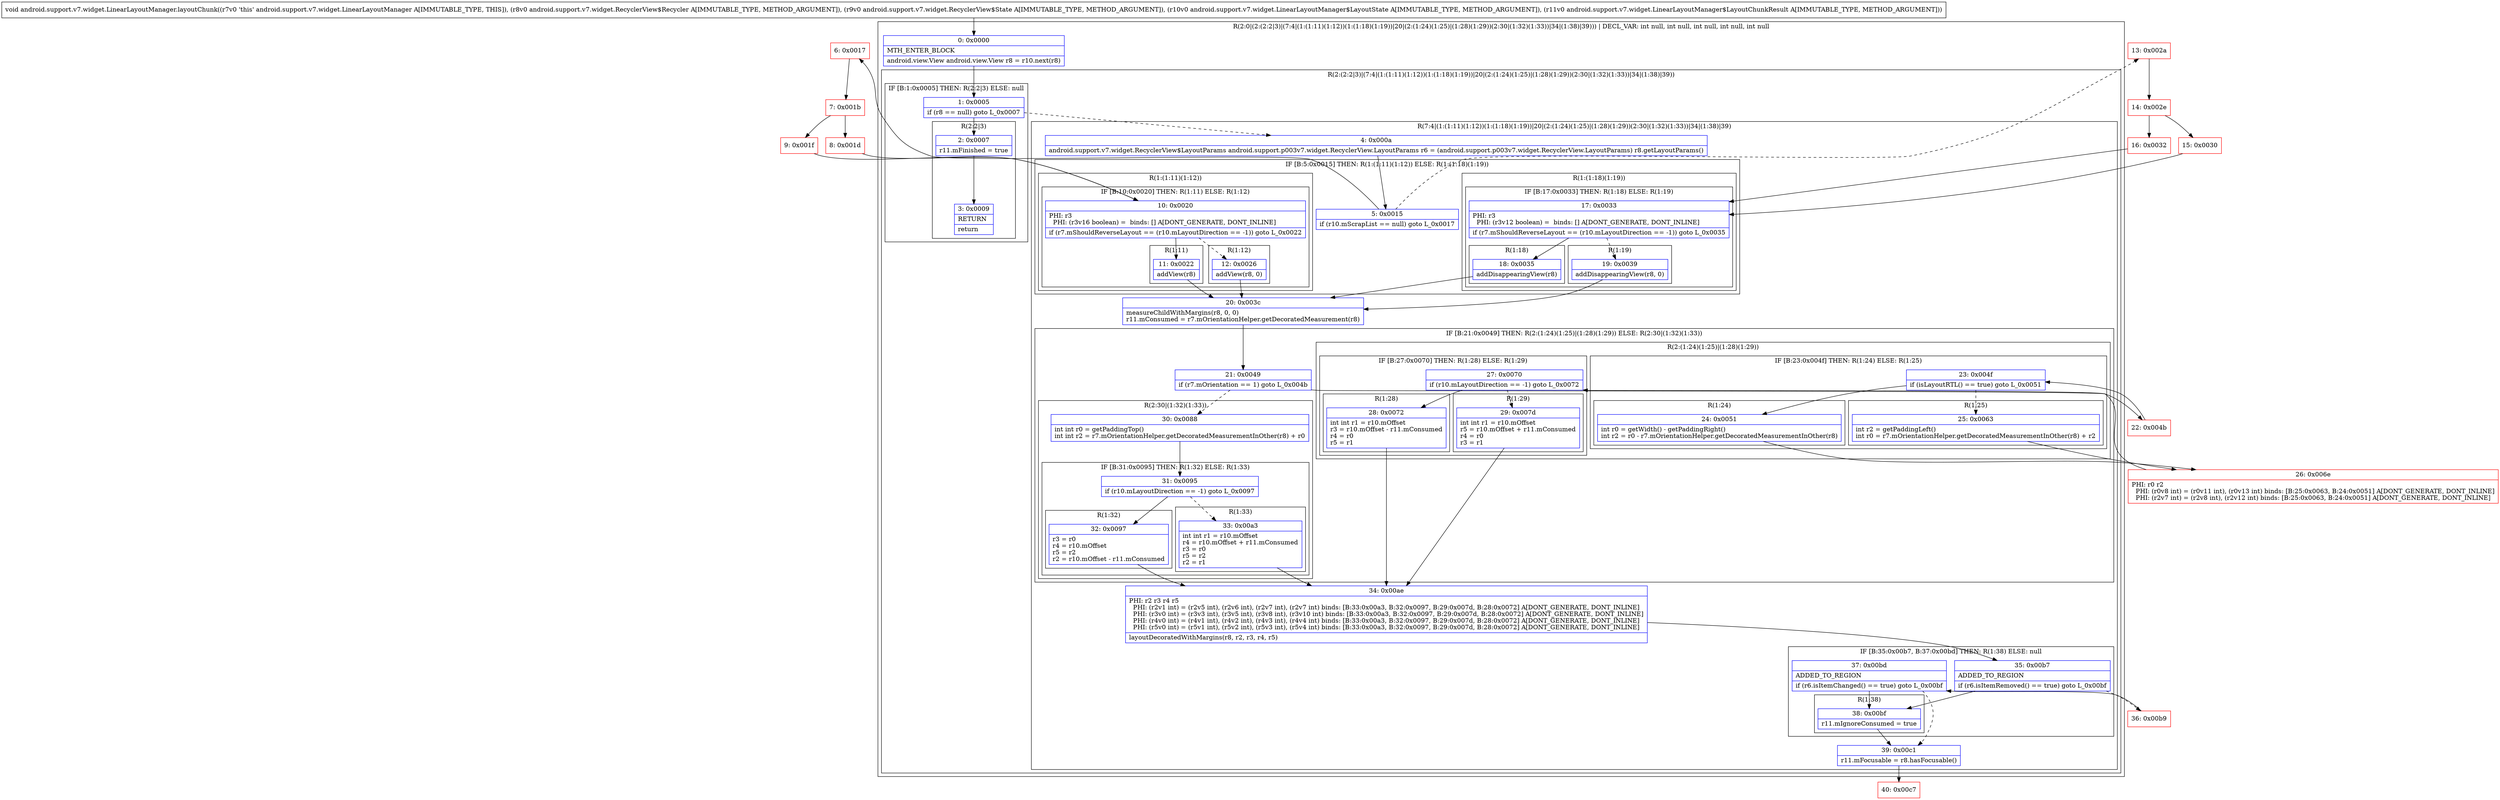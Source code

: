 digraph "CFG forandroid.support.v7.widget.LinearLayoutManager.layoutChunk(Landroid\/support\/v7\/widget\/RecyclerView$Recycler;Landroid\/support\/v7\/widget\/RecyclerView$State;Landroid\/support\/v7\/widget\/LinearLayoutManager$LayoutState;Landroid\/support\/v7\/widget\/LinearLayoutManager$LayoutChunkResult;)V" {
subgraph cluster_Region_1130486687 {
label = "R(2:0|(2:(2:2|3)|(7:4|(1:(1:11)(1:12))(1:(1:18)(1:19))|20|(2:(1:24)(1:25)|(1:28)(1:29))(2:30|(1:32)(1:33))|34|(1:38)|39))) | DECL_VAR: int null, int null, int null, int null, int null\l";
node [shape=record,color=blue];
Node_0 [shape=record,label="{0\:\ 0x0000|MTH_ENTER_BLOCK\l|android.view.View android.view.View r8 = r10.next(r8)\l}"];
subgraph cluster_Region_2099344248 {
label = "R(2:(2:2|3)|(7:4|(1:(1:11)(1:12))(1:(1:18)(1:19))|20|(2:(1:24)(1:25)|(1:28)(1:29))(2:30|(1:32)(1:33))|34|(1:38)|39))";
node [shape=record,color=blue];
subgraph cluster_IfRegion_1331587317 {
label = "IF [B:1:0x0005] THEN: R(2:2|3) ELSE: null";
node [shape=record,color=blue];
Node_1 [shape=record,label="{1\:\ 0x0005|if (r8 == null) goto L_0x0007\l}"];
subgraph cluster_Region_1836652302 {
label = "R(2:2|3)";
node [shape=record,color=blue];
Node_2 [shape=record,label="{2\:\ 0x0007|r11.mFinished = true\l}"];
Node_3 [shape=record,label="{3\:\ 0x0009|RETURN\l|return\l}"];
}
}
subgraph cluster_Region_2094565905 {
label = "R(7:4|(1:(1:11)(1:12))(1:(1:18)(1:19))|20|(2:(1:24)(1:25)|(1:28)(1:29))(2:30|(1:32)(1:33))|34|(1:38)|39)";
node [shape=record,color=blue];
Node_4 [shape=record,label="{4\:\ 0x000a|android.support.v7.widget.RecyclerView$LayoutParams android.support.p003v7.widget.RecyclerView.LayoutParams r6 = (android.support.p003v7.widget.RecyclerView.LayoutParams) r8.getLayoutParams()\l}"];
subgraph cluster_IfRegion_1384457108 {
label = "IF [B:5:0x0015] THEN: R(1:(1:11)(1:12)) ELSE: R(1:(1:18)(1:19))";
node [shape=record,color=blue];
Node_5 [shape=record,label="{5\:\ 0x0015|if (r10.mScrapList == null) goto L_0x0017\l}"];
subgraph cluster_Region_1790065238 {
label = "R(1:(1:11)(1:12))";
node [shape=record,color=blue];
subgraph cluster_IfRegion_478031563 {
label = "IF [B:10:0x0020] THEN: R(1:11) ELSE: R(1:12)";
node [shape=record,color=blue];
Node_10 [shape=record,label="{10\:\ 0x0020|PHI: r3 \l  PHI: (r3v16 boolean) =  binds: [] A[DONT_GENERATE, DONT_INLINE]\l|if (r7.mShouldReverseLayout == (r10.mLayoutDirection == \-1)) goto L_0x0022\l}"];
subgraph cluster_Region_965651112 {
label = "R(1:11)";
node [shape=record,color=blue];
Node_11 [shape=record,label="{11\:\ 0x0022|addView(r8)\l}"];
}
subgraph cluster_Region_1962816293 {
label = "R(1:12)";
node [shape=record,color=blue];
Node_12 [shape=record,label="{12\:\ 0x0026|addView(r8, 0)\l}"];
}
}
}
subgraph cluster_Region_958044973 {
label = "R(1:(1:18)(1:19))";
node [shape=record,color=blue];
subgraph cluster_IfRegion_1123583513 {
label = "IF [B:17:0x0033] THEN: R(1:18) ELSE: R(1:19)";
node [shape=record,color=blue];
Node_17 [shape=record,label="{17\:\ 0x0033|PHI: r3 \l  PHI: (r3v12 boolean) =  binds: [] A[DONT_GENERATE, DONT_INLINE]\l|if (r7.mShouldReverseLayout == (r10.mLayoutDirection == \-1)) goto L_0x0035\l}"];
subgraph cluster_Region_1222374543 {
label = "R(1:18)";
node [shape=record,color=blue];
Node_18 [shape=record,label="{18\:\ 0x0035|addDisappearingView(r8)\l}"];
}
subgraph cluster_Region_1894475655 {
label = "R(1:19)";
node [shape=record,color=blue];
Node_19 [shape=record,label="{19\:\ 0x0039|addDisappearingView(r8, 0)\l}"];
}
}
}
}
Node_20 [shape=record,label="{20\:\ 0x003c|measureChildWithMargins(r8, 0, 0)\lr11.mConsumed = r7.mOrientationHelper.getDecoratedMeasurement(r8)\l}"];
subgraph cluster_IfRegion_971203738 {
label = "IF [B:21:0x0049] THEN: R(2:(1:24)(1:25)|(1:28)(1:29)) ELSE: R(2:30|(1:32)(1:33))";
node [shape=record,color=blue];
Node_21 [shape=record,label="{21\:\ 0x0049|if (r7.mOrientation == 1) goto L_0x004b\l}"];
subgraph cluster_Region_1418075419 {
label = "R(2:(1:24)(1:25)|(1:28)(1:29))";
node [shape=record,color=blue];
subgraph cluster_IfRegion_967321429 {
label = "IF [B:23:0x004f] THEN: R(1:24) ELSE: R(1:25)";
node [shape=record,color=blue];
Node_23 [shape=record,label="{23\:\ 0x004f|if (isLayoutRTL() == true) goto L_0x0051\l}"];
subgraph cluster_Region_1014782168 {
label = "R(1:24)";
node [shape=record,color=blue];
Node_24 [shape=record,label="{24\:\ 0x0051|int r0 = getWidth() \- getPaddingRight()\lint r2 = r0 \- r7.mOrientationHelper.getDecoratedMeasurementInOther(r8)\l}"];
}
subgraph cluster_Region_958276457 {
label = "R(1:25)";
node [shape=record,color=blue];
Node_25 [shape=record,label="{25\:\ 0x0063|int r2 = getPaddingLeft()\lint r0 = r7.mOrientationHelper.getDecoratedMeasurementInOther(r8) + r2\l}"];
}
}
subgraph cluster_IfRegion_1072084535 {
label = "IF [B:27:0x0070] THEN: R(1:28) ELSE: R(1:29)";
node [shape=record,color=blue];
Node_27 [shape=record,label="{27\:\ 0x0070|if (r10.mLayoutDirection == \-1) goto L_0x0072\l}"];
subgraph cluster_Region_1551415280 {
label = "R(1:28)";
node [shape=record,color=blue];
Node_28 [shape=record,label="{28\:\ 0x0072|int int r1 = r10.mOffset\lr3 = r10.mOffset \- r11.mConsumed\lr4 = r0\lr5 = r1\l}"];
}
subgraph cluster_Region_192371811 {
label = "R(1:29)";
node [shape=record,color=blue];
Node_29 [shape=record,label="{29\:\ 0x007d|int int r1 = r10.mOffset\lr5 = r10.mOffset + r11.mConsumed\lr4 = r0\lr3 = r1\l}"];
}
}
}
subgraph cluster_Region_779540297 {
label = "R(2:30|(1:32)(1:33))";
node [shape=record,color=blue];
Node_30 [shape=record,label="{30\:\ 0x0088|int int r0 = getPaddingTop()\lint int r2 = r7.mOrientationHelper.getDecoratedMeasurementInOther(r8) + r0\l}"];
subgraph cluster_IfRegion_486785765 {
label = "IF [B:31:0x0095] THEN: R(1:32) ELSE: R(1:33)";
node [shape=record,color=blue];
Node_31 [shape=record,label="{31\:\ 0x0095|if (r10.mLayoutDirection == \-1) goto L_0x0097\l}"];
subgraph cluster_Region_321064401 {
label = "R(1:32)";
node [shape=record,color=blue];
Node_32 [shape=record,label="{32\:\ 0x0097|r3 = r0\lr4 = r10.mOffset\lr5 = r2\lr2 = r10.mOffset \- r11.mConsumed\l}"];
}
subgraph cluster_Region_1542355118 {
label = "R(1:33)";
node [shape=record,color=blue];
Node_33 [shape=record,label="{33\:\ 0x00a3|int int r1 = r10.mOffset\lr4 = r10.mOffset + r11.mConsumed\lr3 = r0\lr5 = r2\lr2 = r1\l}"];
}
}
}
}
Node_34 [shape=record,label="{34\:\ 0x00ae|PHI: r2 r3 r4 r5 \l  PHI: (r2v1 int) = (r2v5 int), (r2v6 int), (r2v7 int), (r2v7 int) binds: [B:33:0x00a3, B:32:0x0097, B:29:0x007d, B:28:0x0072] A[DONT_GENERATE, DONT_INLINE]\l  PHI: (r3v0 int) = (r3v3 int), (r3v5 int), (r3v8 int), (r3v10 int) binds: [B:33:0x00a3, B:32:0x0097, B:29:0x007d, B:28:0x0072] A[DONT_GENERATE, DONT_INLINE]\l  PHI: (r4v0 int) = (r4v1 int), (r4v2 int), (r4v3 int), (r4v4 int) binds: [B:33:0x00a3, B:32:0x0097, B:29:0x007d, B:28:0x0072] A[DONT_GENERATE, DONT_INLINE]\l  PHI: (r5v0 int) = (r5v1 int), (r5v2 int), (r5v3 int), (r5v4 int) binds: [B:33:0x00a3, B:32:0x0097, B:29:0x007d, B:28:0x0072] A[DONT_GENERATE, DONT_INLINE]\l|layoutDecoratedWithMargins(r8, r2, r3, r4, r5)\l}"];
subgraph cluster_IfRegion_92953183 {
label = "IF [B:35:0x00b7, B:37:0x00bd] THEN: R(1:38) ELSE: null";
node [shape=record,color=blue];
Node_35 [shape=record,label="{35\:\ 0x00b7|ADDED_TO_REGION\l|if (r6.isItemRemoved() == true) goto L_0x00bf\l}"];
Node_37 [shape=record,label="{37\:\ 0x00bd|ADDED_TO_REGION\l|if (r6.isItemChanged() == true) goto L_0x00bf\l}"];
subgraph cluster_Region_2030660251 {
label = "R(1:38)";
node [shape=record,color=blue];
Node_38 [shape=record,label="{38\:\ 0x00bf|r11.mIgnoreConsumed = true\l}"];
}
}
Node_39 [shape=record,label="{39\:\ 0x00c1|r11.mFocusable = r8.hasFocusable()\l}"];
}
}
}
Node_6 [shape=record,color=red,label="{6\:\ 0x0017}"];
Node_7 [shape=record,color=red,label="{7\:\ 0x001b}"];
Node_8 [shape=record,color=red,label="{8\:\ 0x001d}"];
Node_9 [shape=record,color=red,label="{9\:\ 0x001f}"];
Node_13 [shape=record,color=red,label="{13\:\ 0x002a}"];
Node_14 [shape=record,color=red,label="{14\:\ 0x002e}"];
Node_15 [shape=record,color=red,label="{15\:\ 0x0030}"];
Node_16 [shape=record,color=red,label="{16\:\ 0x0032}"];
Node_22 [shape=record,color=red,label="{22\:\ 0x004b}"];
Node_26 [shape=record,color=red,label="{26\:\ 0x006e|PHI: r0 r2 \l  PHI: (r0v8 int) = (r0v11 int), (r0v13 int) binds: [B:25:0x0063, B:24:0x0051] A[DONT_GENERATE, DONT_INLINE]\l  PHI: (r2v7 int) = (r2v8 int), (r2v12 int) binds: [B:25:0x0063, B:24:0x0051] A[DONT_GENERATE, DONT_INLINE]\l}"];
Node_36 [shape=record,color=red,label="{36\:\ 0x00b9}"];
Node_40 [shape=record,color=red,label="{40\:\ 0x00c7}"];
MethodNode[shape=record,label="{void android.support.v7.widget.LinearLayoutManager.layoutChunk((r7v0 'this' android.support.v7.widget.LinearLayoutManager A[IMMUTABLE_TYPE, THIS]), (r8v0 android.support.v7.widget.RecyclerView$Recycler A[IMMUTABLE_TYPE, METHOD_ARGUMENT]), (r9v0 android.support.v7.widget.RecyclerView$State A[IMMUTABLE_TYPE, METHOD_ARGUMENT]), (r10v0 android.support.v7.widget.LinearLayoutManager$LayoutState A[IMMUTABLE_TYPE, METHOD_ARGUMENT]), (r11v0 android.support.v7.widget.LinearLayoutManager$LayoutChunkResult A[IMMUTABLE_TYPE, METHOD_ARGUMENT])) }"];
MethodNode -> Node_0;
Node_0 -> Node_1;
Node_1 -> Node_2;
Node_1 -> Node_4[style=dashed];
Node_2 -> Node_3;
Node_4 -> Node_5;
Node_5 -> Node_6;
Node_5 -> Node_13[style=dashed];
Node_10 -> Node_11;
Node_10 -> Node_12[style=dashed];
Node_11 -> Node_20;
Node_12 -> Node_20;
Node_17 -> Node_18;
Node_17 -> Node_19[style=dashed];
Node_18 -> Node_20;
Node_19 -> Node_20;
Node_20 -> Node_21;
Node_21 -> Node_22;
Node_21 -> Node_30[style=dashed];
Node_23 -> Node_24;
Node_23 -> Node_25[style=dashed];
Node_24 -> Node_26;
Node_25 -> Node_26;
Node_27 -> Node_28;
Node_27 -> Node_29[style=dashed];
Node_28 -> Node_34;
Node_29 -> Node_34;
Node_30 -> Node_31;
Node_31 -> Node_32;
Node_31 -> Node_33[style=dashed];
Node_32 -> Node_34;
Node_33 -> Node_34;
Node_34 -> Node_35;
Node_35 -> Node_36[style=dashed];
Node_35 -> Node_38;
Node_37 -> Node_38;
Node_37 -> Node_39[style=dashed];
Node_38 -> Node_39;
Node_39 -> Node_40;
Node_6 -> Node_7;
Node_7 -> Node_8;
Node_7 -> Node_9;
Node_8 -> Node_10;
Node_9 -> Node_10;
Node_13 -> Node_14;
Node_14 -> Node_15;
Node_14 -> Node_16;
Node_15 -> Node_17;
Node_16 -> Node_17;
Node_22 -> Node_23;
Node_26 -> Node_27;
Node_36 -> Node_37;
}

